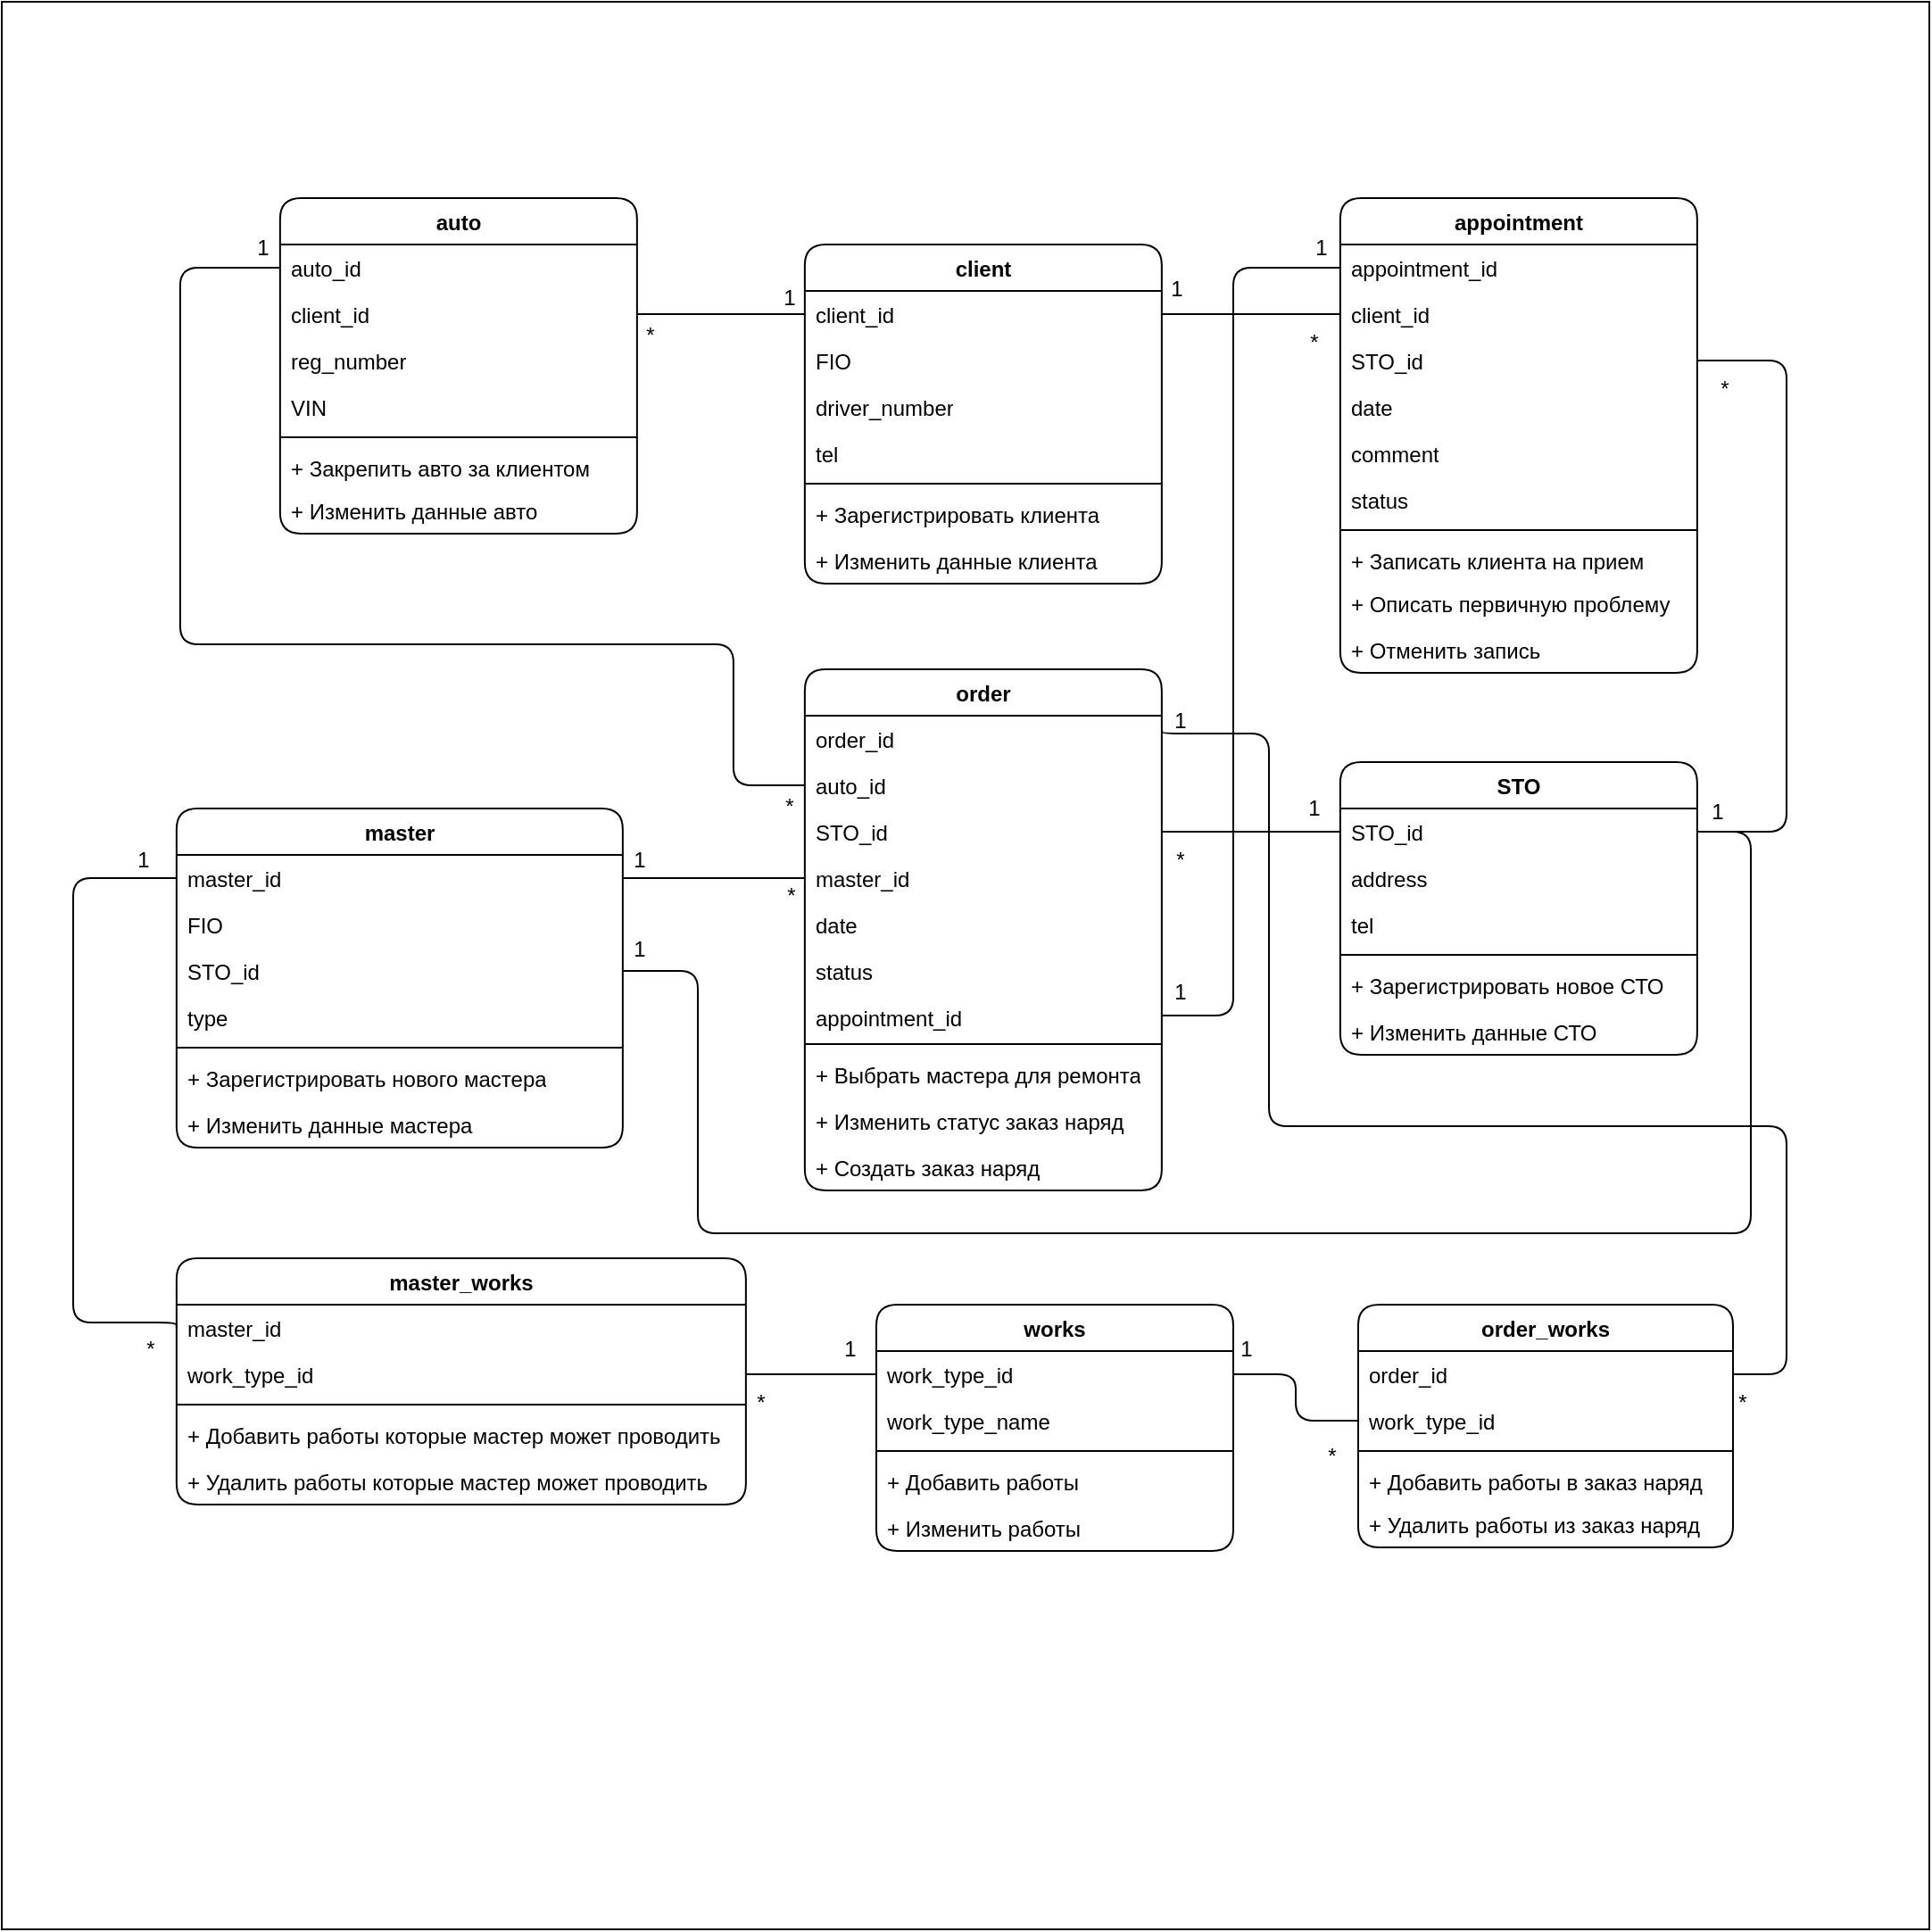 <mxfile version="21.1.2" type="device">
  <diagram name="Page-1" id="4DaYKY6kidr2x0Ut42gU">
    <mxGraphModel dx="1363" dy="212" grid="1" gridSize="10" guides="1" tooltips="1" connect="1" arrows="1" fold="1" page="1" pageScale="1" pageWidth="1169" pageHeight="827" math="0" shadow="0">
      <root>
        <mxCell id="0" />
        <mxCell id="1" parent="0" />
        <mxCell id="TcA7Z7focR9E8mXINfIP-137" value="" style="whiteSpace=wrap;html=1;aspect=fixed;" parent="1" vertex="1">
          <mxGeometry x="110" y="1630" width="1080" height="1080" as="geometry" />
        </mxCell>
        <mxCell id="TcA7Z7focR9E8mXINfIP-138" value="client" style="swimlane;fontStyle=1;align=center;verticalAlign=top;childLayout=stackLayout;horizontal=1;startSize=26;horizontalStack=0;resizeParent=1;resizeParentMax=0;resizeLast=0;collapsible=1;marginBottom=0;whiteSpace=wrap;html=1;labelBackgroundColor=none;rounded=1;" parent="1" vertex="1">
          <mxGeometry x="559.93" y="1766" width="200" height="190" as="geometry" />
        </mxCell>
        <mxCell id="TcA7Z7focR9E8mXINfIP-139" value="client_id" style="text;strokeColor=none;fillColor=none;align=left;verticalAlign=top;spacingLeft=4;spacingRight=4;overflow=hidden;rotatable=0;points=[[0,0.5],[1,0.5]];portConstraint=eastwest;whiteSpace=wrap;html=1;labelBackgroundColor=none;rounded=1;" parent="TcA7Z7focR9E8mXINfIP-138" vertex="1">
          <mxGeometry y="26" width="200" height="26" as="geometry" />
        </mxCell>
        <mxCell id="TcA7Z7focR9E8mXINfIP-140" value="FIO" style="text;strokeColor=none;fillColor=none;align=left;verticalAlign=top;spacingLeft=4;spacingRight=4;overflow=hidden;rotatable=0;points=[[0,0.5],[1,0.5]];portConstraint=eastwest;whiteSpace=wrap;html=1;labelBackgroundColor=none;rounded=1;" parent="TcA7Z7focR9E8mXINfIP-138" vertex="1">
          <mxGeometry y="52" width="200" height="26" as="geometry" />
        </mxCell>
        <mxCell id="TcA7Z7focR9E8mXINfIP-141" value="driver_number" style="text;strokeColor=none;fillColor=none;align=left;verticalAlign=top;spacingLeft=4;spacingRight=4;overflow=hidden;rotatable=0;points=[[0,0.5],[1,0.5]];portConstraint=eastwest;whiteSpace=wrap;html=1;labelBackgroundColor=none;rounded=1;" parent="TcA7Z7focR9E8mXINfIP-138" vertex="1">
          <mxGeometry y="78" width="200" height="26" as="geometry" />
        </mxCell>
        <mxCell id="TcA7Z7focR9E8mXINfIP-142" value="tel" style="text;strokeColor=none;fillColor=none;align=left;verticalAlign=top;spacingLeft=4;spacingRight=4;overflow=hidden;rotatable=0;points=[[0,0.5],[1,0.5]];portConstraint=eastwest;whiteSpace=wrap;html=1;labelBackgroundColor=none;rounded=1;" parent="TcA7Z7focR9E8mXINfIP-138" vertex="1">
          <mxGeometry y="104" width="200" height="26" as="geometry" />
        </mxCell>
        <mxCell id="TcA7Z7focR9E8mXINfIP-143" value="" style="line;strokeWidth=1;fillColor=none;align=left;verticalAlign=middle;spacingTop=-1;spacingLeft=3;spacingRight=3;rotatable=0;labelPosition=right;points=[];portConstraint=eastwest;labelBackgroundColor=none;rounded=1;" parent="TcA7Z7focR9E8mXINfIP-138" vertex="1">
          <mxGeometry y="130" width="200" height="8" as="geometry" />
        </mxCell>
        <mxCell id="TcA7Z7focR9E8mXINfIP-144" value="+ Зарегистрировать клиента" style="text;strokeColor=none;fillColor=none;align=left;verticalAlign=top;spacingLeft=4;spacingRight=4;overflow=hidden;rotatable=0;points=[[0,0.5],[1,0.5]];portConstraint=eastwest;whiteSpace=wrap;html=1;labelBackgroundColor=none;rounded=1;" parent="TcA7Z7focR9E8mXINfIP-138" vertex="1">
          <mxGeometry y="138" width="200" height="26" as="geometry" />
        </mxCell>
        <mxCell id="TcA7Z7focR9E8mXINfIP-145" value="+ Изменить данные клиента" style="text;strokeColor=none;fillColor=none;align=left;verticalAlign=top;spacingLeft=4;spacingRight=4;overflow=hidden;rotatable=0;points=[[0,0.5],[1,0.5]];portConstraint=eastwest;whiteSpace=wrap;html=1;labelBackgroundColor=none;rounded=1;" parent="TcA7Z7focR9E8mXINfIP-138" vertex="1">
          <mxGeometry y="164" width="200" height="26" as="geometry" />
        </mxCell>
        <mxCell id="TcA7Z7focR9E8mXINfIP-146" value="auto" style="swimlane;fontStyle=1;align=center;verticalAlign=top;childLayout=stackLayout;horizontal=1;startSize=26;horizontalStack=0;resizeParent=1;resizeParentMax=0;resizeLast=0;collapsible=1;marginBottom=0;whiteSpace=wrap;html=1;labelBackgroundColor=none;rounded=1;" parent="1" vertex="1">
          <mxGeometry x="265.93" y="1740" width="200" height="188" as="geometry" />
        </mxCell>
        <mxCell id="TcA7Z7focR9E8mXINfIP-147" value="auto_id" style="text;strokeColor=none;fillColor=none;align=left;verticalAlign=top;spacingLeft=4;spacingRight=4;overflow=hidden;rotatable=0;points=[[0,0.5],[1,0.5]];portConstraint=eastwest;whiteSpace=wrap;html=1;labelBackgroundColor=none;rounded=1;" parent="TcA7Z7focR9E8mXINfIP-146" vertex="1">
          <mxGeometry y="26" width="200" height="26" as="geometry" />
        </mxCell>
        <mxCell id="TcA7Z7focR9E8mXINfIP-148" value="client_id" style="text;strokeColor=none;fillColor=none;align=left;verticalAlign=top;spacingLeft=4;spacingRight=4;overflow=hidden;rotatable=0;points=[[0,0.5],[1,0.5]];portConstraint=eastwest;whiteSpace=wrap;html=1;labelBackgroundColor=none;rounded=1;" parent="TcA7Z7focR9E8mXINfIP-146" vertex="1">
          <mxGeometry y="52" width="200" height="26" as="geometry" />
        </mxCell>
        <mxCell id="TcA7Z7focR9E8mXINfIP-149" value="reg_number" style="text;strokeColor=none;fillColor=none;align=left;verticalAlign=top;spacingLeft=4;spacingRight=4;overflow=hidden;rotatable=0;points=[[0,0.5],[1,0.5]];portConstraint=eastwest;whiteSpace=wrap;html=1;labelBackgroundColor=none;rounded=1;" parent="TcA7Z7focR9E8mXINfIP-146" vertex="1">
          <mxGeometry y="78" width="200" height="26" as="geometry" />
        </mxCell>
        <mxCell id="TcA7Z7focR9E8mXINfIP-150" value="VIN" style="text;strokeColor=none;fillColor=none;align=left;verticalAlign=top;spacingLeft=4;spacingRight=4;overflow=hidden;rotatable=0;points=[[0,0.5],[1,0.5]];portConstraint=eastwest;whiteSpace=wrap;html=1;labelBackgroundColor=none;rounded=1;" parent="TcA7Z7focR9E8mXINfIP-146" vertex="1">
          <mxGeometry y="104" width="200" height="26" as="geometry" />
        </mxCell>
        <mxCell id="TcA7Z7focR9E8mXINfIP-151" value="" style="line;strokeWidth=1;fillColor=none;align=left;verticalAlign=middle;spacingTop=-1;spacingLeft=3;spacingRight=3;rotatable=0;labelPosition=right;points=[];portConstraint=eastwest;labelBackgroundColor=none;rounded=1;" parent="TcA7Z7focR9E8mXINfIP-146" vertex="1">
          <mxGeometry y="130" width="200" height="8" as="geometry" />
        </mxCell>
        <mxCell id="TcA7Z7focR9E8mXINfIP-152" value="+ Закрепить авто за клиентом" style="text;strokeColor=none;fillColor=none;align=left;verticalAlign=top;spacingLeft=4;spacingRight=4;overflow=hidden;rotatable=0;points=[[0,0.5],[1,0.5]];portConstraint=eastwest;whiteSpace=wrap;html=1;labelBackgroundColor=none;rounded=1;" parent="TcA7Z7focR9E8mXINfIP-146" vertex="1">
          <mxGeometry y="138" width="200" height="24" as="geometry" />
        </mxCell>
        <mxCell id="TcA7Z7focR9E8mXINfIP-153" value="+ Изменить данные авто" style="text;strokeColor=none;fillColor=none;align=left;verticalAlign=top;spacingLeft=4;spacingRight=4;overflow=hidden;rotatable=0;points=[[0,0.5],[1,0.5]];portConstraint=eastwest;whiteSpace=wrap;html=1;labelBackgroundColor=none;rounded=1;" parent="TcA7Z7focR9E8mXINfIP-146" vertex="1">
          <mxGeometry y="162" width="200" height="26" as="geometry" />
        </mxCell>
        <mxCell id="TcA7Z7focR9E8mXINfIP-154" style="edgeStyle=orthogonalEdgeStyle;rounded=1;orthogonalLoop=1;jettySize=auto;html=1;entryX=1;entryY=0.5;entryDx=0;entryDy=0;endArrow=none;endFill=0;labelBackgroundColor=none;fontColor=default;" parent="1" source="TcA7Z7focR9E8mXINfIP-139" target="TcA7Z7focR9E8mXINfIP-148" edge="1">
          <mxGeometry relative="1" as="geometry" />
        </mxCell>
        <mxCell id="TcA7Z7focR9E8mXINfIP-155" value="1" style="text;html=1;align=center;verticalAlign=middle;resizable=0;points=[];autosize=1;strokeColor=none;fillColor=none;labelBackgroundColor=none;rounded=1;" parent="1" vertex="1">
          <mxGeometry x="535.93" y="1781" width="30" height="30" as="geometry" />
        </mxCell>
        <mxCell id="TcA7Z7focR9E8mXINfIP-156" value="*" style="text;html=1;align=center;verticalAlign=middle;resizable=0;points=[];autosize=1;strokeColor=none;fillColor=none;labelBackgroundColor=none;rounded=1;" parent="1" vertex="1">
          <mxGeometry x="457.93" y="1802" width="30" height="30" as="geometry" />
        </mxCell>
        <mxCell id="TcA7Z7focR9E8mXINfIP-157" value="appointment" style="swimlane;fontStyle=1;align=center;verticalAlign=top;childLayout=stackLayout;horizontal=1;startSize=26;horizontalStack=0;resizeParent=1;resizeParentMax=0;resizeLast=0;collapsible=1;marginBottom=0;whiteSpace=wrap;html=1;labelBackgroundColor=none;rounded=1;" parent="1" vertex="1">
          <mxGeometry x="859.93" y="1740" width="200" height="266" as="geometry" />
        </mxCell>
        <mxCell id="TcA7Z7focR9E8mXINfIP-158" value="appointment_id" style="text;strokeColor=none;fillColor=none;align=left;verticalAlign=top;spacingLeft=4;spacingRight=4;overflow=hidden;rotatable=0;points=[[0,0.5],[1,0.5]];portConstraint=eastwest;whiteSpace=wrap;html=1;labelBackgroundColor=none;rounded=1;" parent="TcA7Z7focR9E8mXINfIP-157" vertex="1">
          <mxGeometry y="26" width="200" height="26" as="geometry" />
        </mxCell>
        <mxCell id="TcA7Z7focR9E8mXINfIP-159" value="client_id" style="text;strokeColor=none;fillColor=none;align=left;verticalAlign=top;spacingLeft=4;spacingRight=4;overflow=hidden;rotatable=0;points=[[0,0.5],[1,0.5]];portConstraint=eastwest;whiteSpace=wrap;html=1;labelBackgroundColor=none;rounded=1;" parent="TcA7Z7focR9E8mXINfIP-157" vertex="1">
          <mxGeometry y="52" width="200" height="26" as="geometry" />
        </mxCell>
        <mxCell id="TcA7Z7focR9E8mXINfIP-160" value="STO_id" style="text;strokeColor=none;fillColor=none;align=left;verticalAlign=top;spacingLeft=4;spacingRight=4;overflow=hidden;rotatable=0;points=[[0,0.5],[1,0.5]];portConstraint=eastwest;whiteSpace=wrap;html=1;labelBackgroundColor=none;rounded=1;" parent="TcA7Z7focR9E8mXINfIP-157" vertex="1">
          <mxGeometry y="78" width="200" height="26" as="geometry" />
        </mxCell>
        <mxCell id="TcA7Z7focR9E8mXINfIP-161" value="date" style="text;strokeColor=none;fillColor=none;align=left;verticalAlign=top;spacingLeft=4;spacingRight=4;overflow=hidden;rotatable=0;points=[[0,0.5],[1,0.5]];portConstraint=eastwest;whiteSpace=wrap;html=1;labelBackgroundColor=none;rounded=1;" parent="TcA7Z7focR9E8mXINfIP-157" vertex="1">
          <mxGeometry y="104" width="200" height="26" as="geometry" />
        </mxCell>
        <mxCell id="TcA7Z7focR9E8mXINfIP-162" value="comment" style="text;strokeColor=none;fillColor=none;align=left;verticalAlign=top;spacingLeft=4;spacingRight=4;overflow=hidden;rotatable=0;points=[[0,0.5],[1,0.5]];portConstraint=eastwest;whiteSpace=wrap;html=1;labelBackgroundColor=none;rounded=1;" parent="TcA7Z7focR9E8mXINfIP-157" vertex="1">
          <mxGeometry y="130" width="200" height="26" as="geometry" />
        </mxCell>
        <mxCell id="TcA7Z7focR9E8mXINfIP-163" value="status" style="text;strokeColor=none;fillColor=none;align=left;verticalAlign=top;spacingLeft=4;spacingRight=4;overflow=hidden;rotatable=0;points=[[0,0.5],[1,0.5]];portConstraint=eastwest;whiteSpace=wrap;html=1;labelBackgroundColor=none;rounded=1;" parent="TcA7Z7focR9E8mXINfIP-157" vertex="1">
          <mxGeometry y="156" width="200" height="26" as="geometry" />
        </mxCell>
        <mxCell id="TcA7Z7focR9E8mXINfIP-164" value="" style="line;strokeWidth=1;fillColor=none;align=left;verticalAlign=middle;spacingTop=-1;spacingLeft=3;spacingRight=3;rotatable=0;labelPosition=right;points=[];portConstraint=eastwest;labelBackgroundColor=none;rounded=1;" parent="TcA7Z7focR9E8mXINfIP-157" vertex="1">
          <mxGeometry y="182" width="200" height="8" as="geometry" />
        </mxCell>
        <mxCell id="TcA7Z7focR9E8mXINfIP-165" value="+ Записать клиента на прием" style="text;strokeColor=none;fillColor=none;align=left;verticalAlign=top;spacingLeft=4;spacingRight=4;overflow=hidden;rotatable=0;points=[[0,0.5],[1,0.5]];portConstraint=eastwest;whiteSpace=wrap;html=1;labelBackgroundColor=none;rounded=1;" parent="TcA7Z7focR9E8mXINfIP-157" vertex="1">
          <mxGeometry y="190" width="200" height="24" as="geometry" />
        </mxCell>
        <mxCell id="TcA7Z7focR9E8mXINfIP-166" value="+ Описать первичную проблему" style="text;strokeColor=none;fillColor=none;align=left;verticalAlign=top;spacingLeft=4;spacingRight=4;overflow=hidden;rotatable=0;points=[[0,0.5],[1,0.5]];portConstraint=eastwest;whiteSpace=wrap;html=1;labelBackgroundColor=none;rounded=1;" parent="TcA7Z7focR9E8mXINfIP-157" vertex="1">
          <mxGeometry y="214" width="200" height="26" as="geometry" />
        </mxCell>
        <mxCell id="TcA7Z7focR9E8mXINfIP-167" value="+ Отменить запись" style="text;strokeColor=none;fillColor=none;align=left;verticalAlign=top;spacingLeft=4;spacingRight=4;overflow=hidden;rotatable=0;points=[[0,0.5],[1,0.5]];portConstraint=eastwest;whiteSpace=wrap;html=1;labelBackgroundColor=none;rounded=1;" parent="TcA7Z7focR9E8mXINfIP-157" vertex="1">
          <mxGeometry y="240" width="200" height="26" as="geometry" />
        </mxCell>
        <mxCell id="TcA7Z7focR9E8mXINfIP-168" style="edgeStyle=orthogonalEdgeStyle;rounded=1;orthogonalLoop=1;jettySize=auto;html=1;entryX=1;entryY=0.5;entryDx=0;entryDy=0;endArrow=none;endFill=0;labelBackgroundColor=none;fontColor=default;" parent="1" source="TcA7Z7focR9E8mXINfIP-159" target="TcA7Z7focR9E8mXINfIP-139" edge="1">
          <mxGeometry relative="1" as="geometry" />
        </mxCell>
        <mxCell id="TcA7Z7focR9E8mXINfIP-169" value="1" style="text;html=1;align=center;verticalAlign=middle;resizable=0;points=[];autosize=1;strokeColor=none;fillColor=none;labelBackgroundColor=none;rounded=1;" parent="1" vertex="1">
          <mxGeometry x="752.93" y="1776" width="30" height="30" as="geometry" />
        </mxCell>
        <mxCell id="TcA7Z7focR9E8mXINfIP-170" value="*" style="text;html=1;align=center;verticalAlign=middle;resizable=0;points=[];autosize=1;strokeColor=none;fillColor=none;labelBackgroundColor=none;rounded=1;arcSize=0;" parent="1" vertex="1">
          <mxGeometry x="829.93" y="1806" width="30" height="30" as="geometry" />
        </mxCell>
        <mxCell id="TcA7Z7focR9E8mXINfIP-171" value="STO" style="swimlane;fontStyle=1;align=center;verticalAlign=top;childLayout=stackLayout;horizontal=1;startSize=26;horizontalStack=0;resizeParent=1;resizeParentMax=0;resizeLast=0;collapsible=1;marginBottom=0;whiteSpace=wrap;html=1;labelBackgroundColor=none;rounded=1;" parent="1" vertex="1">
          <mxGeometry x="859.93" y="2056" width="200" height="164" as="geometry" />
        </mxCell>
        <mxCell id="TcA7Z7focR9E8mXINfIP-172" value="STO_id" style="text;strokeColor=none;fillColor=none;align=left;verticalAlign=top;spacingLeft=4;spacingRight=4;overflow=hidden;rotatable=0;points=[[0,0.5],[1,0.5]];portConstraint=eastwest;whiteSpace=wrap;html=1;labelBackgroundColor=none;rounded=1;" parent="TcA7Z7focR9E8mXINfIP-171" vertex="1">
          <mxGeometry y="26" width="200" height="26" as="geometry" />
        </mxCell>
        <mxCell id="TcA7Z7focR9E8mXINfIP-173" value="address" style="text;strokeColor=none;fillColor=none;align=left;verticalAlign=top;spacingLeft=4;spacingRight=4;overflow=hidden;rotatable=0;points=[[0,0.5],[1,0.5]];portConstraint=eastwest;whiteSpace=wrap;html=1;labelBackgroundColor=none;rounded=1;" parent="TcA7Z7focR9E8mXINfIP-171" vertex="1">
          <mxGeometry y="52" width="200" height="26" as="geometry" />
        </mxCell>
        <mxCell id="TcA7Z7focR9E8mXINfIP-174" value="tel" style="text;strokeColor=none;fillColor=none;align=left;verticalAlign=top;spacingLeft=4;spacingRight=4;overflow=hidden;rotatable=0;points=[[0,0.5],[1,0.5]];portConstraint=eastwest;whiteSpace=wrap;html=1;labelBackgroundColor=none;rounded=1;" parent="TcA7Z7focR9E8mXINfIP-171" vertex="1">
          <mxGeometry y="78" width="200" height="26" as="geometry" />
        </mxCell>
        <mxCell id="TcA7Z7focR9E8mXINfIP-175" value="" style="line;strokeWidth=1;fillColor=none;align=left;verticalAlign=middle;spacingTop=-1;spacingLeft=3;spacingRight=3;rotatable=0;labelPosition=right;points=[];portConstraint=eastwest;labelBackgroundColor=none;rounded=1;" parent="TcA7Z7focR9E8mXINfIP-171" vertex="1">
          <mxGeometry y="104" width="200" height="8" as="geometry" />
        </mxCell>
        <mxCell id="TcA7Z7focR9E8mXINfIP-176" value="+ Зарегистрировать новое СТО" style="text;strokeColor=none;fillColor=none;align=left;verticalAlign=top;spacingLeft=4;spacingRight=4;overflow=hidden;rotatable=0;points=[[0,0.5],[1,0.5]];portConstraint=eastwest;whiteSpace=wrap;html=1;labelBackgroundColor=none;rounded=1;" parent="TcA7Z7focR9E8mXINfIP-171" vertex="1">
          <mxGeometry y="112" width="200" height="26" as="geometry" />
        </mxCell>
        <mxCell id="TcA7Z7focR9E8mXINfIP-177" value="+ Изменить данные СТО" style="text;strokeColor=none;fillColor=none;align=left;verticalAlign=top;spacingLeft=4;spacingRight=4;overflow=hidden;rotatable=0;points=[[0,0.5],[1,0.5]];portConstraint=eastwest;whiteSpace=wrap;html=1;labelBackgroundColor=none;rounded=1;" parent="TcA7Z7focR9E8mXINfIP-171" vertex="1">
          <mxGeometry y="138" width="200" height="26" as="geometry" />
        </mxCell>
        <mxCell id="TcA7Z7focR9E8mXINfIP-178" style="edgeStyle=orthogonalEdgeStyle;rounded=1;orthogonalLoop=1;jettySize=auto;html=1;entryX=1;entryY=0.5;entryDx=0;entryDy=0;exitX=1;exitY=0.5;exitDx=0;exitDy=0;endArrow=none;endFill=0;labelBackgroundColor=none;fontColor=default;" parent="1" source="TcA7Z7focR9E8mXINfIP-172" target="TcA7Z7focR9E8mXINfIP-160" edge="1">
          <mxGeometry relative="1" as="geometry">
            <Array as="points">
              <mxPoint x="1110" y="2095" />
              <mxPoint x="1110" y="1831" />
            </Array>
          </mxGeometry>
        </mxCell>
        <mxCell id="TcA7Z7focR9E8mXINfIP-179" value="*" style="text;html=1;align=center;verticalAlign=middle;resizable=0;points=[];autosize=1;strokeColor=none;fillColor=none;labelBackgroundColor=none;rounded=1;arcSize=0;" parent="1" vertex="1">
          <mxGeometry x="1059.93" y="1832" width="30" height="30" as="geometry" />
        </mxCell>
        <mxCell id="TcA7Z7focR9E8mXINfIP-180" value="1" style="text;html=1;align=center;verticalAlign=middle;resizable=0;points=[];autosize=1;strokeColor=none;fillColor=none;labelBackgroundColor=none;rounded=1;" parent="1" vertex="1">
          <mxGeometry x="1055.93" y="2069" width="30" height="30" as="geometry" />
        </mxCell>
        <mxCell id="TcA7Z7focR9E8mXINfIP-181" value="order" style="swimlane;fontStyle=1;align=center;verticalAlign=top;childLayout=stackLayout;horizontal=1;startSize=26;horizontalStack=0;resizeParent=1;resizeParentMax=0;resizeLast=0;collapsible=1;marginBottom=0;whiteSpace=wrap;html=1;labelBackgroundColor=none;rounded=1;" parent="1" vertex="1">
          <mxGeometry x="559.93" y="2004" width="200" height="292" as="geometry" />
        </mxCell>
        <mxCell id="TcA7Z7focR9E8mXINfIP-182" value="order_id" style="text;strokeColor=none;fillColor=none;align=left;verticalAlign=top;spacingLeft=4;spacingRight=4;overflow=hidden;rotatable=0;points=[[0,0.5],[1,0.5]];portConstraint=eastwest;whiteSpace=wrap;html=1;labelBackgroundColor=none;rounded=1;" parent="TcA7Z7focR9E8mXINfIP-181" vertex="1">
          <mxGeometry y="26" width="200" height="26" as="geometry" />
        </mxCell>
        <mxCell id="TcA7Z7focR9E8mXINfIP-183" value="auto_id" style="text;strokeColor=none;fillColor=none;align=left;verticalAlign=top;spacingLeft=4;spacingRight=4;overflow=hidden;rotatable=0;points=[[0,0.5],[1,0.5]];portConstraint=eastwest;whiteSpace=wrap;html=1;labelBackgroundColor=none;rounded=1;" parent="TcA7Z7focR9E8mXINfIP-181" vertex="1">
          <mxGeometry y="52" width="200" height="26" as="geometry" />
        </mxCell>
        <mxCell id="TcA7Z7focR9E8mXINfIP-184" value="STO_id" style="text;strokeColor=none;fillColor=none;align=left;verticalAlign=top;spacingLeft=4;spacingRight=4;overflow=hidden;rotatable=0;points=[[0,0.5],[1,0.5]];portConstraint=eastwest;whiteSpace=wrap;html=1;labelBackgroundColor=none;rounded=1;" parent="TcA7Z7focR9E8mXINfIP-181" vertex="1">
          <mxGeometry y="78" width="200" height="26" as="geometry" />
        </mxCell>
        <mxCell id="TcA7Z7focR9E8mXINfIP-185" value="master_id" style="text;strokeColor=none;fillColor=none;align=left;verticalAlign=top;spacingLeft=4;spacingRight=4;overflow=hidden;rotatable=0;points=[[0,0.5],[1,0.5]];portConstraint=eastwest;whiteSpace=wrap;html=1;labelBackgroundColor=none;rounded=1;" parent="TcA7Z7focR9E8mXINfIP-181" vertex="1">
          <mxGeometry y="104" width="200" height="26" as="geometry" />
        </mxCell>
        <mxCell id="TcA7Z7focR9E8mXINfIP-186" value="date" style="text;strokeColor=none;fillColor=none;align=left;verticalAlign=top;spacingLeft=4;spacingRight=4;overflow=hidden;rotatable=0;points=[[0,0.5],[1,0.5]];portConstraint=eastwest;whiteSpace=wrap;html=1;labelBackgroundColor=none;rounded=1;" parent="TcA7Z7focR9E8mXINfIP-181" vertex="1">
          <mxGeometry y="130" width="200" height="26" as="geometry" />
        </mxCell>
        <mxCell id="TcA7Z7focR9E8mXINfIP-187" value="status" style="text;strokeColor=none;fillColor=none;align=left;verticalAlign=top;spacingLeft=4;spacingRight=4;overflow=hidden;rotatable=0;points=[[0,0.5],[1,0.5]];portConstraint=eastwest;whiteSpace=wrap;html=1;labelBackgroundColor=none;rounded=1;" parent="TcA7Z7focR9E8mXINfIP-181" vertex="1">
          <mxGeometry y="156" width="200" height="26" as="geometry" />
        </mxCell>
        <mxCell id="TcA7Z7focR9E8mXINfIP-189" value="appointment_id" style="text;strokeColor=none;fillColor=none;align=left;verticalAlign=top;spacingLeft=4;spacingRight=4;overflow=hidden;rotatable=0;points=[[0,0.5],[1,0.5]];portConstraint=eastwest;whiteSpace=wrap;html=1;labelBackgroundColor=none;rounded=1;" parent="TcA7Z7focR9E8mXINfIP-181" vertex="1">
          <mxGeometry y="182" width="200" height="24" as="geometry" />
        </mxCell>
        <mxCell id="TcA7Z7focR9E8mXINfIP-188" value="" style="line;strokeWidth=1;fillColor=none;align=left;verticalAlign=middle;spacingTop=-1;spacingLeft=3;spacingRight=3;rotatable=0;labelPosition=right;points=[];portConstraint=eastwest;labelBackgroundColor=none;rounded=1;" parent="TcA7Z7focR9E8mXINfIP-181" vertex="1">
          <mxGeometry y="206" width="200" height="8" as="geometry" />
        </mxCell>
        <mxCell id="TcA7Z7focR9E8mXINfIP-190" value="+ Выбрать мастера для ремонта" style="text;strokeColor=none;fillColor=none;align=left;verticalAlign=top;spacingLeft=4;spacingRight=4;overflow=hidden;rotatable=0;points=[[0,0.5],[1,0.5]];portConstraint=eastwest;whiteSpace=wrap;html=1;labelBackgroundColor=none;rounded=1;" parent="TcA7Z7focR9E8mXINfIP-181" vertex="1">
          <mxGeometry y="214" width="200" height="26" as="geometry" />
        </mxCell>
        <mxCell id="TcA7Z7focR9E8mXINfIP-191" value="+ Изменить статус заказ наряд" style="text;strokeColor=none;fillColor=none;align=left;verticalAlign=top;spacingLeft=4;spacingRight=4;overflow=hidden;rotatable=0;points=[[0,0.5],[1,0.5]];portConstraint=eastwest;whiteSpace=wrap;html=1;labelBackgroundColor=none;rounded=1;" parent="TcA7Z7focR9E8mXINfIP-181" vertex="1">
          <mxGeometry y="240" width="200" height="26" as="geometry" />
        </mxCell>
        <mxCell id="TcA7Z7focR9E8mXINfIP-247" value="+ Создать заказ наряд&amp;nbsp;" style="text;strokeColor=none;fillColor=none;align=left;verticalAlign=top;spacingLeft=4;spacingRight=4;overflow=hidden;rotatable=0;points=[[0,0.5],[1,0.5]];portConstraint=eastwest;whiteSpace=wrap;html=1;labelBackgroundColor=none;rounded=1;" parent="TcA7Z7focR9E8mXINfIP-181" vertex="1">
          <mxGeometry y="266" width="200" height="26" as="geometry" />
        </mxCell>
        <mxCell id="TcA7Z7focR9E8mXINfIP-192" style="edgeStyle=orthogonalEdgeStyle;rounded=1;orthogonalLoop=1;jettySize=auto;html=1;entryX=0;entryY=0.5;entryDx=0;entryDy=0;endArrow=none;endFill=0;labelBackgroundColor=none;fontColor=default;" parent="1" source="TcA7Z7focR9E8mXINfIP-183" target="TcA7Z7focR9E8mXINfIP-147" edge="1">
          <mxGeometry relative="1" as="geometry">
            <Array as="points">
              <mxPoint x="519.93" y="2069" />
              <mxPoint x="519.93" y="1990" />
              <mxPoint x="209.93" y="1990" />
              <mxPoint x="209.93" y="1779" />
            </Array>
          </mxGeometry>
        </mxCell>
        <mxCell id="TcA7Z7focR9E8mXINfIP-193" value="1" style="text;html=1;align=center;verticalAlign=middle;resizable=0;points=[];autosize=1;strokeColor=none;fillColor=none;labelBackgroundColor=none;rounded=1;" parent="1" vertex="1">
          <mxGeometry x="240.93" y="1753" width="30" height="30" as="geometry" />
        </mxCell>
        <mxCell id="TcA7Z7focR9E8mXINfIP-194" value="*" style="text;html=1;align=center;verticalAlign=middle;resizable=0;points=[];autosize=1;strokeColor=none;fillColor=none;labelBackgroundColor=none;rounded=1;" parent="1" vertex="1">
          <mxGeometry x="535.93" y="2066" width="30" height="30" as="geometry" />
        </mxCell>
        <mxCell id="TcA7Z7focR9E8mXINfIP-195" style="edgeStyle=orthogonalEdgeStyle;rounded=1;orthogonalLoop=1;jettySize=auto;html=1;entryX=0;entryY=0.5;entryDx=0;entryDy=0;endArrow=none;endFill=0;labelBackgroundColor=none;fontColor=default;" parent="1" source="TcA7Z7focR9E8mXINfIP-184" target="TcA7Z7focR9E8mXINfIP-172" edge="1">
          <mxGeometry relative="1" as="geometry" />
        </mxCell>
        <mxCell id="TcA7Z7focR9E8mXINfIP-196" value="*" style="text;html=1;align=center;verticalAlign=middle;resizable=0;points=[];autosize=1;strokeColor=none;fillColor=none;labelBackgroundColor=none;rounded=1;" parent="1" vertex="1">
          <mxGeometry x="754.93" y="2096" width="30" height="30" as="geometry" />
        </mxCell>
        <mxCell id="TcA7Z7focR9E8mXINfIP-197" value="1" style="text;html=1;align=center;verticalAlign=middle;resizable=0;points=[];autosize=1;strokeColor=none;fillColor=none;labelBackgroundColor=none;rounded=1;" parent="1" vertex="1">
          <mxGeometry x="829.93" y="2067" width="30" height="30" as="geometry" />
        </mxCell>
        <mxCell id="TcA7Z7focR9E8mXINfIP-198" value="master" style="swimlane;fontStyle=1;align=center;verticalAlign=top;childLayout=stackLayout;horizontal=1;startSize=26;horizontalStack=0;resizeParent=1;resizeParentMax=0;resizeLast=0;collapsible=1;marginBottom=0;whiteSpace=wrap;html=1;labelBackgroundColor=none;rounded=1;" parent="1" vertex="1">
          <mxGeometry x="207.93" y="2082" width="250" height="190" as="geometry" />
        </mxCell>
        <mxCell id="TcA7Z7focR9E8mXINfIP-199" value="master_id" style="text;strokeColor=none;fillColor=none;align=left;verticalAlign=top;spacingLeft=4;spacingRight=4;overflow=hidden;rotatable=0;points=[[0,0.5],[1,0.5]];portConstraint=eastwest;whiteSpace=wrap;html=1;labelBackgroundColor=none;rounded=1;" parent="TcA7Z7focR9E8mXINfIP-198" vertex="1">
          <mxGeometry y="26" width="250" height="26" as="geometry" />
        </mxCell>
        <mxCell id="TcA7Z7focR9E8mXINfIP-200" value="FIO" style="text;strokeColor=none;fillColor=none;align=left;verticalAlign=top;spacingLeft=4;spacingRight=4;overflow=hidden;rotatable=0;points=[[0,0.5],[1,0.5]];portConstraint=eastwest;whiteSpace=wrap;html=1;labelBackgroundColor=none;rounded=1;" parent="TcA7Z7focR9E8mXINfIP-198" vertex="1">
          <mxGeometry y="52" width="250" height="26" as="geometry" />
        </mxCell>
        <mxCell id="TcA7Z7focR9E8mXINfIP-201" value="STO_id" style="text;strokeColor=none;fillColor=none;align=left;verticalAlign=top;spacingLeft=4;spacingRight=4;overflow=hidden;rotatable=0;points=[[0,0.5],[1,0.5]];portConstraint=eastwest;whiteSpace=wrap;html=1;labelBackgroundColor=none;rounded=1;" parent="TcA7Z7focR9E8mXINfIP-198" vertex="1">
          <mxGeometry y="78" width="250" height="26" as="geometry" />
        </mxCell>
        <mxCell id="TcA7Z7focR9E8mXINfIP-202" value="type" style="text;strokeColor=none;fillColor=none;align=left;verticalAlign=top;spacingLeft=4;spacingRight=4;overflow=hidden;rotatable=0;points=[[0,0.5],[1,0.5]];portConstraint=eastwest;whiteSpace=wrap;html=1;labelBackgroundColor=none;rounded=1;" parent="TcA7Z7focR9E8mXINfIP-198" vertex="1">
          <mxGeometry y="104" width="250" height="26" as="geometry" />
        </mxCell>
        <mxCell id="TcA7Z7focR9E8mXINfIP-203" value="" style="line;strokeWidth=1;fillColor=none;align=left;verticalAlign=middle;spacingTop=-1;spacingLeft=3;spacingRight=3;rotatable=0;labelPosition=right;points=[];portConstraint=eastwest;labelBackgroundColor=none;rounded=1;" parent="TcA7Z7focR9E8mXINfIP-198" vertex="1">
          <mxGeometry y="130" width="250" height="8" as="geometry" />
        </mxCell>
        <mxCell id="TcA7Z7focR9E8mXINfIP-204" value="+ Зарегистрировать нового мастера" style="text;strokeColor=none;fillColor=none;align=left;verticalAlign=top;spacingLeft=4;spacingRight=4;overflow=hidden;rotatable=0;points=[[0,0.5],[1,0.5]];portConstraint=eastwest;whiteSpace=wrap;html=1;labelBackgroundColor=none;rounded=1;" parent="TcA7Z7focR9E8mXINfIP-198" vertex="1">
          <mxGeometry y="138" width="250" height="26" as="geometry" />
        </mxCell>
        <mxCell id="TcA7Z7focR9E8mXINfIP-205" value="+ Изменить данные мастера" style="text;strokeColor=none;fillColor=none;align=left;verticalAlign=top;spacingLeft=4;spacingRight=4;overflow=hidden;rotatable=0;points=[[0,0.5],[1,0.5]];portConstraint=eastwest;whiteSpace=wrap;html=1;labelBackgroundColor=none;rounded=1;" parent="TcA7Z7focR9E8mXINfIP-198" vertex="1">
          <mxGeometry y="164" width="250" height="26" as="geometry" />
        </mxCell>
        <mxCell id="TcA7Z7focR9E8mXINfIP-206" style="edgeStyle=orthogonalEdgeStyle;rounded=1;orthogonalLoop=1;jettySize=auto;html=1;entryX=0;entryY=0.5;entryDx=0;entryDy=0;endArrow=none;endFill=0;labelBackgroundColor=none;fontColor=default;" parent="1" source="TcA7Z7focR9E8mXINfIP-199" target="TcA7Z7focR9E8mXINfIP-185" edge="1">
          <mxGeometry relative="1" as="geometry" />
        </mxCell>
        <mxCell id="TcA7Z7focR9E8mXINfIP-207" value="1" style="text;html=1;align=center;verticalAlign=middle;resizable=0;points=[];autosize=1;strokeColor=none;fillColor=none;labelBackgroundColor=none;rounded=1;" parent="1" vertex="1">
          <mxGeometry x="451.93" y="2096" width="30" height="30" as="geometry" />
        </mxCell>
        <mxCell id="TcA7Z7focR9E8mXINfIP-208" value="*" style="text;html=1;align=center;verticalAlign=middle;resizable=0;points=[];autosize=1;strokeColor=none;fillColor=none;labelBackgroundColor=none;rounded=1;" parent="1" vertex="1">
          <mxGeometry x="536.93" y="2116" width="30" height="30" as="geometry" />
        </mxCell>
        <mxCell id="TcA7Z7focR9E8mXINfIP-209" value="master_works" style="swimlane;fontStyle=1;align=center;verticalAlign=top;childLayout=stackLayout;horizontal=1;startSize=26;horizontalStack=0;resizeParent=1;resizeParentMax=0;resizeLast=0;collapsible=1;marginBottom=0;whiteSpace=wrap;html=1;labelBackgroundColor=none;rounded=1;" parent="1" vertex="1">
          <mxGeometry x="207.93" y="2334" width="319" height="138" as="geometry" />
        </mxCell>
        <mxCell id="TcA7Z7focR9E8mXINfIP-210" value="master_id" style="text;strokeColor=none;fillColor=none;align=left;verticalAlign=top;spacingLeft=4;spacingRight=4;overflow=hidden;rotatable=0;points=[[0,0.5],[1,0.5]];portConstraint=eastwest;whiteSpace=wrap;html=1;labelBackgroundColor=none;rounded=1;" parent="TcA7Z7focR9E8mXINfIP-209" vertex="1">
          <mxGeometry y="26" width="319" height="26" as="geometry" />
        </mxCell>
        <mxCell id="TcA7Z7focR9E8mXINfIP-211" value="work_type_id" style="text;strokeColor=none;fillColor=none;align=left;verticalAlign=top;spacingLeft=4;spacingRight=4;overflow=hidden;rotatable=0;points=[[0,0.5],[1,0.5]];portConstraint=eastwest;whiteSpace=wrap;html=1;labelBackgroundColor=none;rounded=1;" parent="TcA7Z7focR9E8mXINfIP-209" vertex="1">
          <mxGeometry y="52" width="319" height="26" as="geometry" />
        </mxCell>
        <mxCell id="TcA7Z7focR9E8mXINfIP-212" value="" style="line;strokeWidth=1;fillColor=none;align=left;verticalAlign=middle;spacingTop=-1;spacingLeft=3;spacingRight=3;rotatable=0;labelPosition=right;points=[];portConstraint=eastwest;labelBackgroundColor=none;rounded=1;" parent="TcA7Z7focR9E8mXINfIP-209" vertex="1">
          <mxGeometry y="78" width="319" height="8" as="geometry" />
        </mxCell>
        <mxCell id="TcA7Z7focR9E8mXINfIP-213" value="+ Добавить работы которые мастер может проводить" style="text;strokeColor=none;fillColor=none;align=left;verticalAlign=top;spacingLeft=4;spacingRight=4;overflow=hidden;rotatable=0;points=[[0,0.5],[1,0.5]];portConstraint=eastwest;whiteSpace=wrap;html=1;labelBackgroundColor=none;rounded=1;" parent="TcA7Z7focR9E8mXINfIP-209" vertex="1">
          <mxGeometry y="86" width="319" height="26" as="geometry" />
        </mxCell>
        <mxCell id="TcA7Z7focR9E8mXINfIP-214" value="+ Удалить работы которые мастер может проводить" style="text;strokeColor=none;fillColor=none;align=left;verticalAlign=top;spacingLeft=4;spacingRight=4;overflow=hidden;rotatable=0;points=[[0,0.5],[1,0.5]];portConstraint=eastwest;whiteSpace=wrap;html=1;labelBackgroundColor=none;rounded=1;" parent="TcA7Z7focR9E8mXINfIP-209" vertex="1">
          <mxGeometry y="112" width="319" height="26" as="geometry" />
        </mxCell>
        <mxCell id="TcA7Z7focR9E8mXINfIP-215" style="edgeStyle=orthogonalEdgeStyle;rounded=1;orthogonalLoop=1;jettySize=auto;html=1;entryX=0;entryY=0.5;entryDx=0;entryDy=0;endArrow=none;endFill=0;labelBackgroundColor=none;fontColor=default;" parent="1" source="TcA7Z7focR9E8mXINfIP-199" target="TcA7Z7focR9E8mXINfIP-210" edge="1">
          <mxGeometry relative="1" as="geometry">
            <Array as="points">
              <mxPoint x="150" y="2121" />
              <mxPoint x="150" y="2370" />
              <mxPoint x="208" y="2370" />
            </Array>
          </mxGeometry>
        </mxCell>
        <mxCell id="TcA7Z7focR9E8mXINfIP-216" value="*" style="text;html=1;align=center;verticalAlign=middle;resizable=0;points=[];autosize=1;strokeColor=none;fillColor=none;labelBackgroundColor=none;rounded=1;" parent="1" vertex="1">
          <mxGeometry x="177.93" y="2370" width="30" height="30" as="geometry" />
        </mxCell>
        <mxCell id="TcA7Z7focR9E8mXINfIP-217" value="1" style="text;html=1;align=center;verticalAlign=middle;resizable=0;points=[];autosize=1;strokeColor=none;fillColor=none;labelBackgroundColor=none;rounded=1;" parent="1" vertex="1">
          <mxGeometry x="173.93" y="2096" width="30" height="30" as="geometry" />
        </mxCell>
        <mxCell id="TcA7Z7focR9E8mXINfIP-218" value="order_works" style="swimlane;fontStyle=1;align=center;verticalAlign=top;childLayout=stackLayout;horizontal=1;startSize=26;horizontalStack=0;resizeParent=1;resizeParentMax=0;resizeLast=0;collapsible=1;marginBottom=0;whiteSpace=wrap;html=1;labelBackgroundColor=none;rounded=1;" parent="1" vertex="1">
          <mxGeometry x="870" y="2360" width="210" height="136" as="geometry" />
        </mxCell>
        <mxCell id="TcA7Z7focR9E8mXINfIP-219" value="order_id" style="text;strokeColor=none;fillColor=none;align=left;verticalAlign=top;spacingLeft=4;spacingRight=4;overflow=hidden;rotatable=0;points=[[0,0.5],[1,0.5]];portConstraint=eastwest;whiteSpace=wrap;html=1;labelBackgroundColor=none;rounded=1;" parent="TcA7Z7focR9E8mXINfIP-218" vertex="1">
          <mxGeometry y="26" width="210" height="26" as="geometry" />
        </mxCell>
        <mxCell id="TcA7Z7focR9E8mXINfIP-220" value="work_type_id" style="text;strokeColor=none;fillColor=none;align=left;verticalAlign=top;spacingLeft=4;spacingRight=4;overflow=hidden;rotatable=0;points=[[0,0.5],[1,0.5]];portConstraint=eastwest;whiteSpace=wrap;html=1;labelBackgroundColor=none;rounded=1;" parent="TcA7Z7focR9E8mXINfIP-218" vertex="1">
          <mxGeometry y="52" width="210" height="26" as="geometry" />
        </mxCell>
        <mxCell id="TcA7Z7focR9E8mXINfIP-221" value="" style="line;strokeWidth=1;fillColor=none;align=left;verticalAlign=middle;spacingTop=-1;spacingLeft=3;spacingRight=3;rotatable=0;labelPosition=right;points=[];portConstraint=eastwest;labelBackgroundColor=none;rounded=1;" parent="TcA7Z7focR9E8mXINfIP-218" vertex="1">
          <mxGeometry y="78" width="210" height="8" as="geometry" />
        </mxCell>
        <mxCell id="TcA7Z7focR9E8mXINfIP-222" value="+ Добавить работы в заказ наряд" style="text;strokeColor=none;fillColor=none;align=left;verticalAlign=top;spacingLeft=4;spacingRight=4;overflow=hidden;rotatable=0;points=[[0,0.5],[1,0.5]];portConstraint=eastwest;whiteSpace=wrap;html=1;labelBackgroundColor=none;rounded=1;" parent="TcA7Z7focR9E8mXINfIP-218" vertex="1">
          <mxGeometry y="86" width="210" height="24" as="geometry" />
        </mxCell>
        <mxCell id="TcA7Z7focR9E8mXINfIP-223" value="+ Удалить работы из заказ наряд" style="text;strokeColor=none;fillColor=none;align=left;verticalAlign=top;spacingLeft=4;spacingRight=4;overflow=hidden;rotatable=0;points=[[0,0.5],[1,0.5]];portConstraint=eastwest;whiteSpace=wrap;html=1;labelBackgroundColor=none;rounded=1;" parent="TcA7Z7focR9E8mXINfIP-218" vertex="1">
          <mxGeometry y="110" width="210" height="26" as="geometry" />
        </mxCell>
        <mxCell id="TcA7Z7focR9E8mXINfIP-224" value="works" style="swimlane;fontStyle=1;align=center;verticalAlign=top;childLayout=stackLayout;horizontal=1;startSize=26;horizontalStack=0;resizeParent=1;resizeParentMax=0;resizeLast=0;collapsible=1;marginBottom=0;whiteSpace=wrap;html=1;labelBackgroundColor=none;rounded=1;" parent="1" vertex="1">
          <mxGeometry x="600" y="2360" width="200" height="138" as="geometry" />
        </mxCell>
        <mxCell id="TcA7Z7focR9E8mXINfIP-225" value="work_type_id" style="text;strokeColor=none;fillColor=none;align=left;verticalAlign=top;spacingLeft=4;spacingRight=4;overflow=hidden;rotatable=0;points=[[0,0.5],[1,0.5]];portConstraint=eastwest;whiteSpace=wrap;html=1;labelBackgroundColor=none;rounded=1;" parent="TcA7Z7focR9E8mXINfIP-224" vertex="1">
          <mxGeometry y="26" width="200" height="26" as="geometry" />
        </mxCell>
        <mxCell id="TcA7Z7focR9E8mXINfIP-226" value="work_type_name" style="text;strokeColor=none;fillColor=none;align=left;verticalAlign=top;spacingLeft=4;spacingRight=4;overflow=hidden;rotatable=0;points=[[0,0.5],[1,0.5]];portConstraint=eastwest;whiteSpace=wrap;html=1;labelBackgroundColor=none;rounded=1;" parent="TcA7Z7focR9E8mXINfIP-224" vertex="1">
          <mxGeometry y="52" width="200" height="26" as="geometry" />
        </mxCell>
        <mxCell id="TcA7Z7focR9E8mXINfIP-227" value="" style="line;strokeWidth=1;fillColor=none;align=left;verticalAlign=middle;spacingTop=-1;spacingLeft=3;spacingRight=3;rotatable=0;labelPosition=right;points=[];portConstraint=eastwest;labelBackgroundColor=none;rounded=1;" parent="TcA7Z7focR9E8mXINfIP-224" vertex="1">
          <mxGeometry y="78" width="200" height="8" as="geometry" />
        </mxCell>
        <mxCell id="TcA7Z7focR9E8mXINfIP-228" value="+ Добавить работы" style="text;strokeColor=none;fillColor=none;align=left;verticalAlign=top;spacingLeft=4;spacingRight=4;overflow=hidden;rotatable=0;points=[[0,0.5],[1,0.5]];portConstraint=eastwest;whiteSpace=wrap;html=1;labelBackgroundColor=none;rounded=1;" parent="TcA7Z7focR9E8mXINfIP-224" vertex="1">
          <mxGeometry y="86" width="200" height="26" as="geometry" />
        </mxCell>
        <mxCell id="TcA7Z7focR9E8mXINfIP-229" value="+ Изменить работы" style="text;strokeColor=none;fillColor=none;align=left;verticalAlign=top;spacingLeft=4;spacingRight=4;overflow=hidden;rotatable=0;points=[[0,0.5],[1,0.5]];portConstraint=eastwest;whiteSpace=wrap;html=1;labelBackgroundColor=none;rounded=1;" parent="TcA7Z7focR9E8mXINfIP-224" vertex="1">
          <mxGeometry y="112" width="200" height="26" as="geometry" />
        </mxCell>
        <mxCell id="TcA7Z7focR9E8mXINfIP-230" value="1" style="text;html=1;align=center;verticalAlign=middle;resizable=0;points=[];autosize=1;strokeColor=none;fillColor=none;labelBackgroundColor=none;rounded=1;" parent="1" vertex="1">
          <mxGeometry x="754.93" y="2018" width="30" height="30" as="geometry" />
        </mxCell>
        <mxCell id="TcA7Z7focR9E8mXINfIP-231" style="edgeStyle=orthogonalEdgeStyle;rounded=1;orthogonalLoop=1;jettySize=auto;html=1;entryX=0.169;entryY=0.667;entryDx=0;entryDy=0;entryPerimeter=0;endArrow=none;endFill=0;exitX=1;exitY=0.5;exitDx=0;exitDy=0;labelBackgroundColor=none;fontColor=default;" parent="1" source="TcA7Z7focR9E8mXINfIP-219" target="TcA7Z7focR9E8mXINfIP-230" edge="1">
          <mxGeometry relative="1" as="geometry">
            <Array as="points">
              <mxPoint x="1110" y="2399" />
              <mxPoint x="1110" y="2260" />
              <mxPoint x="820" y="2260" />
              <mxPoint x="820" y="2040" />
              <mxPoint x="760" y="2040" />
            </Array>
          </mxGeometry>
        </mxCell>
        <mxCell id="TcA7Z7focR9E8mXINfIP-232" value="*" style="text;html=1;align=center;verticalAlign=middle;resizable=0;points=[];autosize=1;strokeColor=none;fillColor=none;labelBackgroundColor=none;rounded=1;" parent="1" vertex="1">
          <mxGeometry x="1070" y="2400" width="30" height="30" as="geometry" />
        </mxCell>
        <mxCell id="TcA7Z7focR9E8mXINfIP-233" style="edgeStyle=orthogonalEdgeStyle;rounded=1;orthogonalLoop=1;jettySize=auto;html=1;entryX=1;entryY=0.5;entryDx=0;entryDy=0;endArrow=none;endFill=0;labelBackgroundColor=none;fontColor=default;" parent="1" source="TcA7Z7focR9E8mXINfIP-220" target="TcA7Z7focR9E8mXINfIP-225" edge="1">
          <mxGeometry relative="1" as="geometry" />
        </mxCell>
        <mxCell id="TcA7Z7focR9E8mXINfIP-234" style="edgeStyle=orthogonalEdgeStyle;rounded=1;orthogonalLoop=1;jettySize=auto;html=1;endArrow=none;endFill=0;labelBackgroundColor=none;fontColor=default;" parent="1" source="TcA7Z7focR9E8mXINfIP-225" target="TcA7Z7focR9E8mXINfIP-211" edge="1">
          <mxGeometry relative="1" as="geometry" />
        </mxCell>
        <mxCell id="TcA7Z7focR9E8mXINfIP-235" value="*" style="text;html=1;align=center;verticalAlign=middle;resizable=0;points=[];autosize=1;strokeColor=none;fillColor=none;labelBackgroundColor=none;rounded=1;" parent="1" vertex="1">
          <mxGeometry x="840" y="2430" width="30" height="30" as="geometry" />
        </mxCell>
        <mxCell id="TcA7Z7focR9E8mXINfIP-236" value="1" style="text;html=1;align=center;verticalAlign=middle;resizable=0;points=[];autosize=1;strokeColor=none;fillColor=none;labelBackgroundColor=none;rounded=1;" parent="1" vertex="1">
          <mxGeometry x="791.93" y="2370" width="30" height="30" as="geometry" />
        </mxCell>
        <mxCell id="TcA7Z7focR9E8mXINfIP-237" value="1" style="text;html=1;align=center;verticalAlign=middle;resizable=0;points=[];autosize=1;strokeColor=none;fillColor=none;labelBackgroundColor=none;rounded=1;" parent="1" vertex="1">
          <mxGeometry x="570" y="2370" width="30" height="30" as="geometry" />
        </mxCell>
        <mxCell id="TcA7Z7focR9E8mXINfIP-238" value="*" style="text;html=1;align=center;verticalAlign=middle;resizable=0;points=[];autosize=1;strokeColor=none;fillColor=none;labelBackgroundColor=none;rounded=1;" parent="1" vertex="1">
          <mxGeometry x="520" y="2400" width="30" height="30" as="geometry" />
        </mxCell>
        <mxCell id="TcA7Z7focR9E8mXINfIP-239" style="edgeStyle=orthogonalEdgeStyle;rounded=1;orthogonalLoop=1;jettySize=auto;html=1;endArrow=none;endFill=0;entryX=1;entryY=0.5;entryDx=0;entryDy=0;" parent="1" source="TcA7Z7focR9E8mXINfIP-201" target="TcA7Z7focR9E8mXINfIP-172" edge="1">
          <mxGeometry relative="1" as="geometry">
            <mxPoint x="1060" y="2100" as="targetPoint" />
            <Array as="points">
              <mxPoint x="500" y="2173" />
              <mxPoint x="500" y="2320" />
              <mxPoint x="1090" y="2320" />
              <mxPoint x="1090" y="2095" />
            </Array>
          </mxGeometry>
        </mxCell>
        <mxCell id="TcA7Z7focR9E8mXINfIP-241" value="1" style="text;html=1;align=center;verticalAlign=middle;resizable=0;points=[];autosize=1;strokeColor=none;fillColor=none;labelBackgroundColor=none;rounded=1;" parent="1" vertex="1">
          <mxGeometry x="451.93" y="2146" width="30" height="30" as="geometry" />
        </mxCell>
        <mxCell id="TcA7Z7focR9E8mXINfIP-248" value="" style="edgeStyle=orthogonalEdgeStyle;rounded=1;orthogonalLoop=1;jettySize=auto;html=1;entryX=0;entryY=0.5;entryDx=0;entryDy=0;endArrow=none;endFill=0;" parent="1" source="TcA7Z7focR9E8mXINfIP-189" target="TcA7Z7focR9E8mXINfIP-158" edge="1">
          <mxGeometry relative="1" as="geometry">
            <Array as="points">
              <mxPoint x="800" y="2198" />
              <mxPoint x="800" y="1779" />
            </Array>
          </mxGeometry>
        </mxCell>
        <mxCell id="TcA7Z7focR9E8mXINfIP-249" value="1" style="text;html=1;align=center;verticalAlign=middle;resizable=0;points=[];autosize=1;strokeColor=none;fillColor=none;labelBackgroundColor=none;rounded=1;" parent="1" vertex="1">
          <mxGeometry x="754.93" y="2170" width="30" height="30" as="geometry" />
        </mxCell>
        <mxCell id="TcA7Z7focR9E8mXINfIP-251" value="1" style="text;html=1;align=center;verticalAlign=middle;resizable=0;points=[];autosize=1;strokeColor=none;fillColor=none;labelBackgroundColor=none;rounded=1;" parent="1" vertex="1">
          <mxGeometry x="834" y="1753" width="30" height="30" as="geometry" />
        </mxCell>
      </root>
    </mxGraphModel>
  </diagram>
</mxfile>
